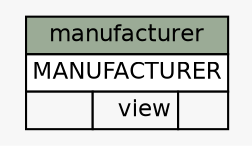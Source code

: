 // dot 2.16.1 on Linux 2.6.25.6-27.fc8
digraph "manufacturer" {
  graph [
    rankdir="RL"
    bgcolor="#f7f7f7"
  ];
  node [
    fontname="Helvetica"
    fontsize="11"
    shape="plaintext"
  ];
  edge [
    arrowsize="0.8"
  ];
  "manufacturer" [
    label=<
    <TABLE BORDER="0" CELLBORDER="1" CELLSPACING="0" BGCOLOR="#ffffff">
      <TR><TD PORT="manufacturer.heading" COLSPAN="3" BGCOLOR="#9bab96" ALIGN="CENTER">manufacturer</TD></TR>
      <TR><TD PORT="MANUFACTURER" COLSPAN="3" ALIGN="LEFT">MANUFACTURER</TD></TR>
      <TR><TD ALIGN="LEFT" BGCOLOR="#f7f7f7">  </TD><TD ALIGN="RIGHT" BGCOLOR="#f7f7f7">view</TD><TD ALIGN="RIGHT" BGCOLOR="#f7f7f7">  </TD></TR>
    </TABLE>>
    URL="tables/manufacturer.html#"
    tooltip="manufacturer"
  ];
}
